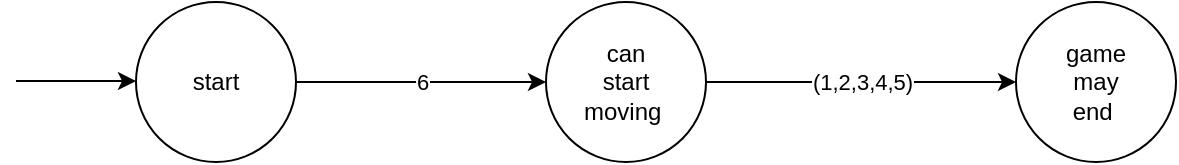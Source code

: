 <mxfile version="13.8.0" type="google"><diagram id="DSDq95bGUe0Hnr8B_aAD" name="Page-1"><mxGraphModel dx="1038" dy="548" grid="0" gridSize="8" guides="1" tooltips="1" connect="1" arrows="1" fold="1" page="1" pageScale="1" pageWidth="850" pageHeight="1100" math="0" shadow="0"><root><mxCell id="0"/><mxCell id="1" parent="0"/><mxCell id="v1d-RUvdvZRzopU3yihO-1" value="" style="ellipse;whiteSpace=wrap;html=1;aspect=fixed;" vertex="1" parent="1"><mxGeometry x="140" y="150" width="80" height="80" as="geometry"/></mxCell><mxCell id="v1d-RUvdvZRzopU3yihO-2" value="start" style="text;html=1;strokeColor=none;fillColor=none;align=center;verticalAlign=middle;whiteSpace=wrap;rounded=0;" vertex="1" parent="1"><mxGeometry x="160" y="180" width="40" height="20" as="geometry"/></mxCell><mxCell id="v1d-RUvdvZRzopU3yihO-7" value="" style="ellipse;whiteSpace=wrap;html=1;aspect=fixed;" vertex="1" parent="1"><mxGeometry x="345" y="150" width="80" height="80" as="geometry"/></mxCell><mxCell id="v1d-RUvdvZRzopU3yihO-8" value="" style="endArrow=classic;html=1;" edge="1" parent="1"><mxGeometry width="50" height="50" relative="1" as="geometry"><mxPoint x="80" y="189.5" as="sourcePoint"/><mxPoint x="140" y="189.5" as="targetPoint"/><Array as="points"><mxPoint x="100" y="189.5"/></Array></mxGeometry></mxCell><mxCell id="v1d-RUvdvZRzopU3yihO-9" value="" style="endArrow=classic;html=1;exitX=1;exitY=0.5;exitDx=0;exitDy=0;entryX=0;entryY=0.5;entryDx=0;entryDy=0;" edge="1" parent="1" source="v1d-RUvdvZRzopU3yihO-1" target="v1d-RUvdvZRzopU3yihO-7"><mxGeometry relative="1" as="geometry"><mxPoint x="370" y="280" as="sourcePoint"/><mxPoint x="470" y="280" as="targetPoint"/><Array as="points"><mxPoint x="280" y="190"/></Array></mxGeometry></mxCell><mxCell id="v1d-RUvdvZRzopU3yihO-10" value="6" style="edgeLabel;resizable=0;html=1;align=center;verticalAlign=middle;" connectable="0" vertex="1" parent="v1d-RUvdvZRzopU3yihO-9"><mxGeometry relative="1" as="geometry"/></mxCell><mxCell id="v1d-RUvdvZRzopU3yihO-12" value="can start moving&amp;nbsp;" style="text;html=1;strokeColor=none;fillColor=none;align=center;verticalAlign=middle;whiteSpace=wrap;rounded=0;" vertex="1" parent="1"><mxGeometry x="365" y="180" width="40" height="20" as="geometry"/></mxCell><mxCell id="v1d-RUvdvZRzopU3yihO-13" value="" style="endArrow=classic;html=1;exitX=1;exitY=0.5;exitDx=0;exitDy=0;" edge="1" parent="1" source="v1d-RUvdvZRzopU3yihO-7" target="v1d-RUvdvZRzopU3yihO-15"><mxGeometry relative="1" as="geometry"><mxPoint x="370" y="280" as="sourcePoint"/><mxPoint x="470" y="280" as="targetPoint"/></mxGeometry></mxCell><mxCell id="v1d-RUvdvZRzopU3yihO-14" value="(1,2,3,4,5)" style="edgeLabel;resizable=0;html=1;align=center;verticalAlign=middle;" connectable="0" vertex="1" parent="v1d-RUvdvZRzopU3yihO-13"><mxGeometry relative="1" as="geometry"/></mxCell><mxCell id="v1d-RUvdvZRzopU3yihO-15" value="" style="ellipse;whiteSpace=wrap;html=1;aspect=fixed;" vertex="1" parent="1"><mxGeometry x="580" y="150" width="80" height="80" as="geometry"/></mxCell><mxCell id="v1d-RUvdvZRzopU3yihO-16" value="game may end&amp;nbsp;" style="text;html=1;strokeColor=none;fillColor=none;align=center;verticalAlign=middle;whiteSpace=wrap;rounded=0;" vertex="1" parent="1"><mxGeometry x="600" y="180" width="40" height="20" as="geometry"/></mxCell></root></mxGraphModel></diagram></mxfile>